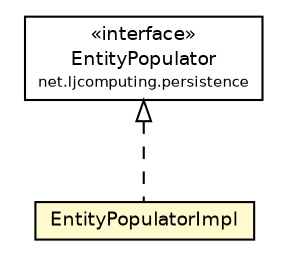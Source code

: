 #!/usr/local/bin/dot
#
# Class diagram 
# Generated by UMLGraph version R5_6 (http://www.umlgraph.org/)
#

digraph G {
	edge [fontname="Helvetica",fontsize=10,labelfontname="Helvetica",labelfontsize=10];
	node [fontname="Helvetica",fontsize=10,shape=plaintext];
	nodesep=0.25;
	ranksep=0.5;
	// net.ljcomputing.persistence.impl.EntityPopulatorImpl
	c113 [label=<<table title="net.ljcomputing.persistence.impl.EntityPopulatorImpl" border="0" cellborder="1" cellspacing="0" cellpadding="2" port="p" bgcolor="lemonChiffon" href="./EntityPopulatorImpl.html">
		<tr><td><table border="0" cellspacing="0" cellpadding="1">
<tr><td align="center" balign="center"> EntityPopulatorImpl </td></tr>
		</table></td></tr>
		</table>>, URL="./EntityPopulatorImpl.html", fontname="Helvetica", fontcolor="black", fontsize=9.0];
	// net.ljcomputing.persistence.EntityPopulator
	c116 [label=<<table title="net.ljcomputing.persistence.EntityPopulator" border="0" cellborder="1" cellspacing="0" cellpadding="2" port="p" href="../EntityPopulator.html">
		<tr><td><table border="0" cellspacing="0" cellpadding="1">
<tr><td align="center" balign="center"> &#171;interface&#187; </td></tr>
<tr><td align="center" balign="center"> EntityPopulator </td></tr>
<tr><td align="center" balign="center"><font point-size="7.0"> net.ljcomputing.persistence </font></td></tr>
		</table></td></tr>
		</table>>, URL="../EntityPopulator.html", fontname="Helvetica", fontcolor="black", fontsize=9.0];
	//net.ljcomputing.persistence.impl.EntityPopulatorImpl implements net.ljcomputing.persistence.EntityPopulator
	c116:p -> c113:p [dir=back,arrowtail=empty,style=dashed];
}

